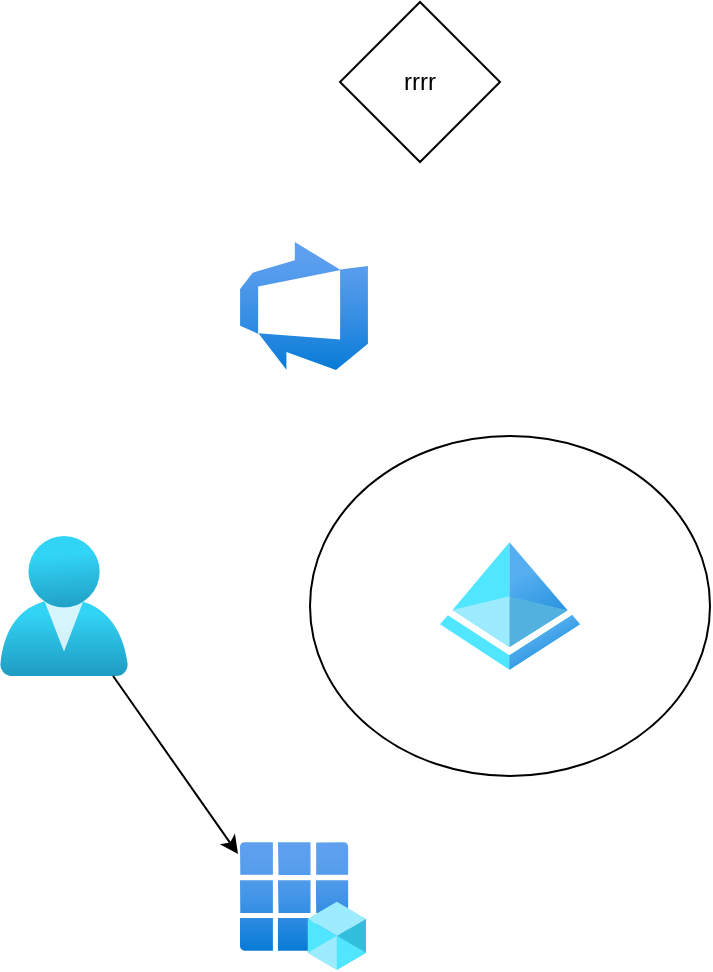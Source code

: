 <mxfile version="20.8.20" type="github">
  <diagram name="Page-1" id="uDJxYvIzflStwZFMAVTm">
    <mxGraphModel dx="1434" dy="768" grid="1" gridSize="10" guides="1" tooltips="1" connect="1" arrows="1" fold="1" page="1" pageScale="1" pageWidth="850" pageHeight="1100" math="0" shadow="0">
      <root>
        <mxCell id="0" />
        <mxCell id="1" parent="0" />
        <mxCell id="bKw3VfubZb90cUFyJjdr-1" value="" style="aspect=fixed;html=1;points=[];align=center;image;fontSize=12;image=img/lib/azure2/identity/Azure_Active_Directory.svg;" vertex="1" parent="1">
          <mxGeometry x="300" y="280" width="70" height="64" as="geometry" />
        </mxCell>
        <mxCell id="bKw3VfubZb90cUFyJjdr-2" value="" style="aspect=fixed;html=1;points=[];align=center;image;fontSize=12;image=img/lib/azure2/identity/Users.svg;" vertex="1" parent="1">
          <mxGeometry x="80" y="277" width="64" height="70" as="geometry" />
        </mxCell>
        <mxCell id="bKw3VfubZb90cUFyJjdr-3" value="" style="aspect=fixed;html=1;points=[];align=center;image;fontSize=12;image=img/lib/azure2/devops/Azure_DevOps.svg;" vertex="1" parent="1">
          <mxGeometry x="200" y="130" width="64" height="64" as="geometry" />
        </mxCell>
        <mxCell id="bKw3VfubZb90cUFyJjdr-4" value="" style="aspect=fixed;html=1;points=[];align=center;image;fontSize=12;image=img/lib/azure2/identity/App_Registrations.svg;" vertex="1" parent="1">
          <mxGeometry x="200" y="430" width="63" height="64" as="geometry" />
        </mxCell>
        <mxCell id="bKw3VfubZb90cUFyJjdr-5" value="" style="edgeStyle=none;orthogonalLoop=1;jettySize=auto;html=1;rounded=0;entryX=-0.016;entryY=0.094;entryDx=0;entryDy=0;entryPerimeter=0;" edge="1" parent="1" source="bKw3VfubZb90cUFyJjdr-2" target="bKw3VfubZb90cUFyJjdr-4">
          <mxGeometry width="80" relative="1" as="geometry">
            <mxPoint x="-120" y="360" as="sourcePoint" />
            <mxPoint x="160" y="380" as="targetPoint" />
            <Array as="points" />
          </mxGeometry>
        </mxCell>
        <mxCell id="bKw3VfubZb90cUFyJjdr-6" value="rrrr" style="rhombus;whiteSpace=wrap;html=1;" vertex="1" parent="1">
          <mxGeometry x="250" y="10" width="80" height="80" as="geometry" />
        </mxCell>
        <mxCell id="bKw3VfubZb90cUFyJjdr-7" value="" style="ellipse;whiteSpace=wrap;html=1;fillColor=none;" vertex="1" parent="1">
          <mxGeometry x="235" y="227" width="200" height="170" as="geometry" />
        </mxCell>
      </root>
    </mxGraphModel>
  </diagram>
</mxfile>
